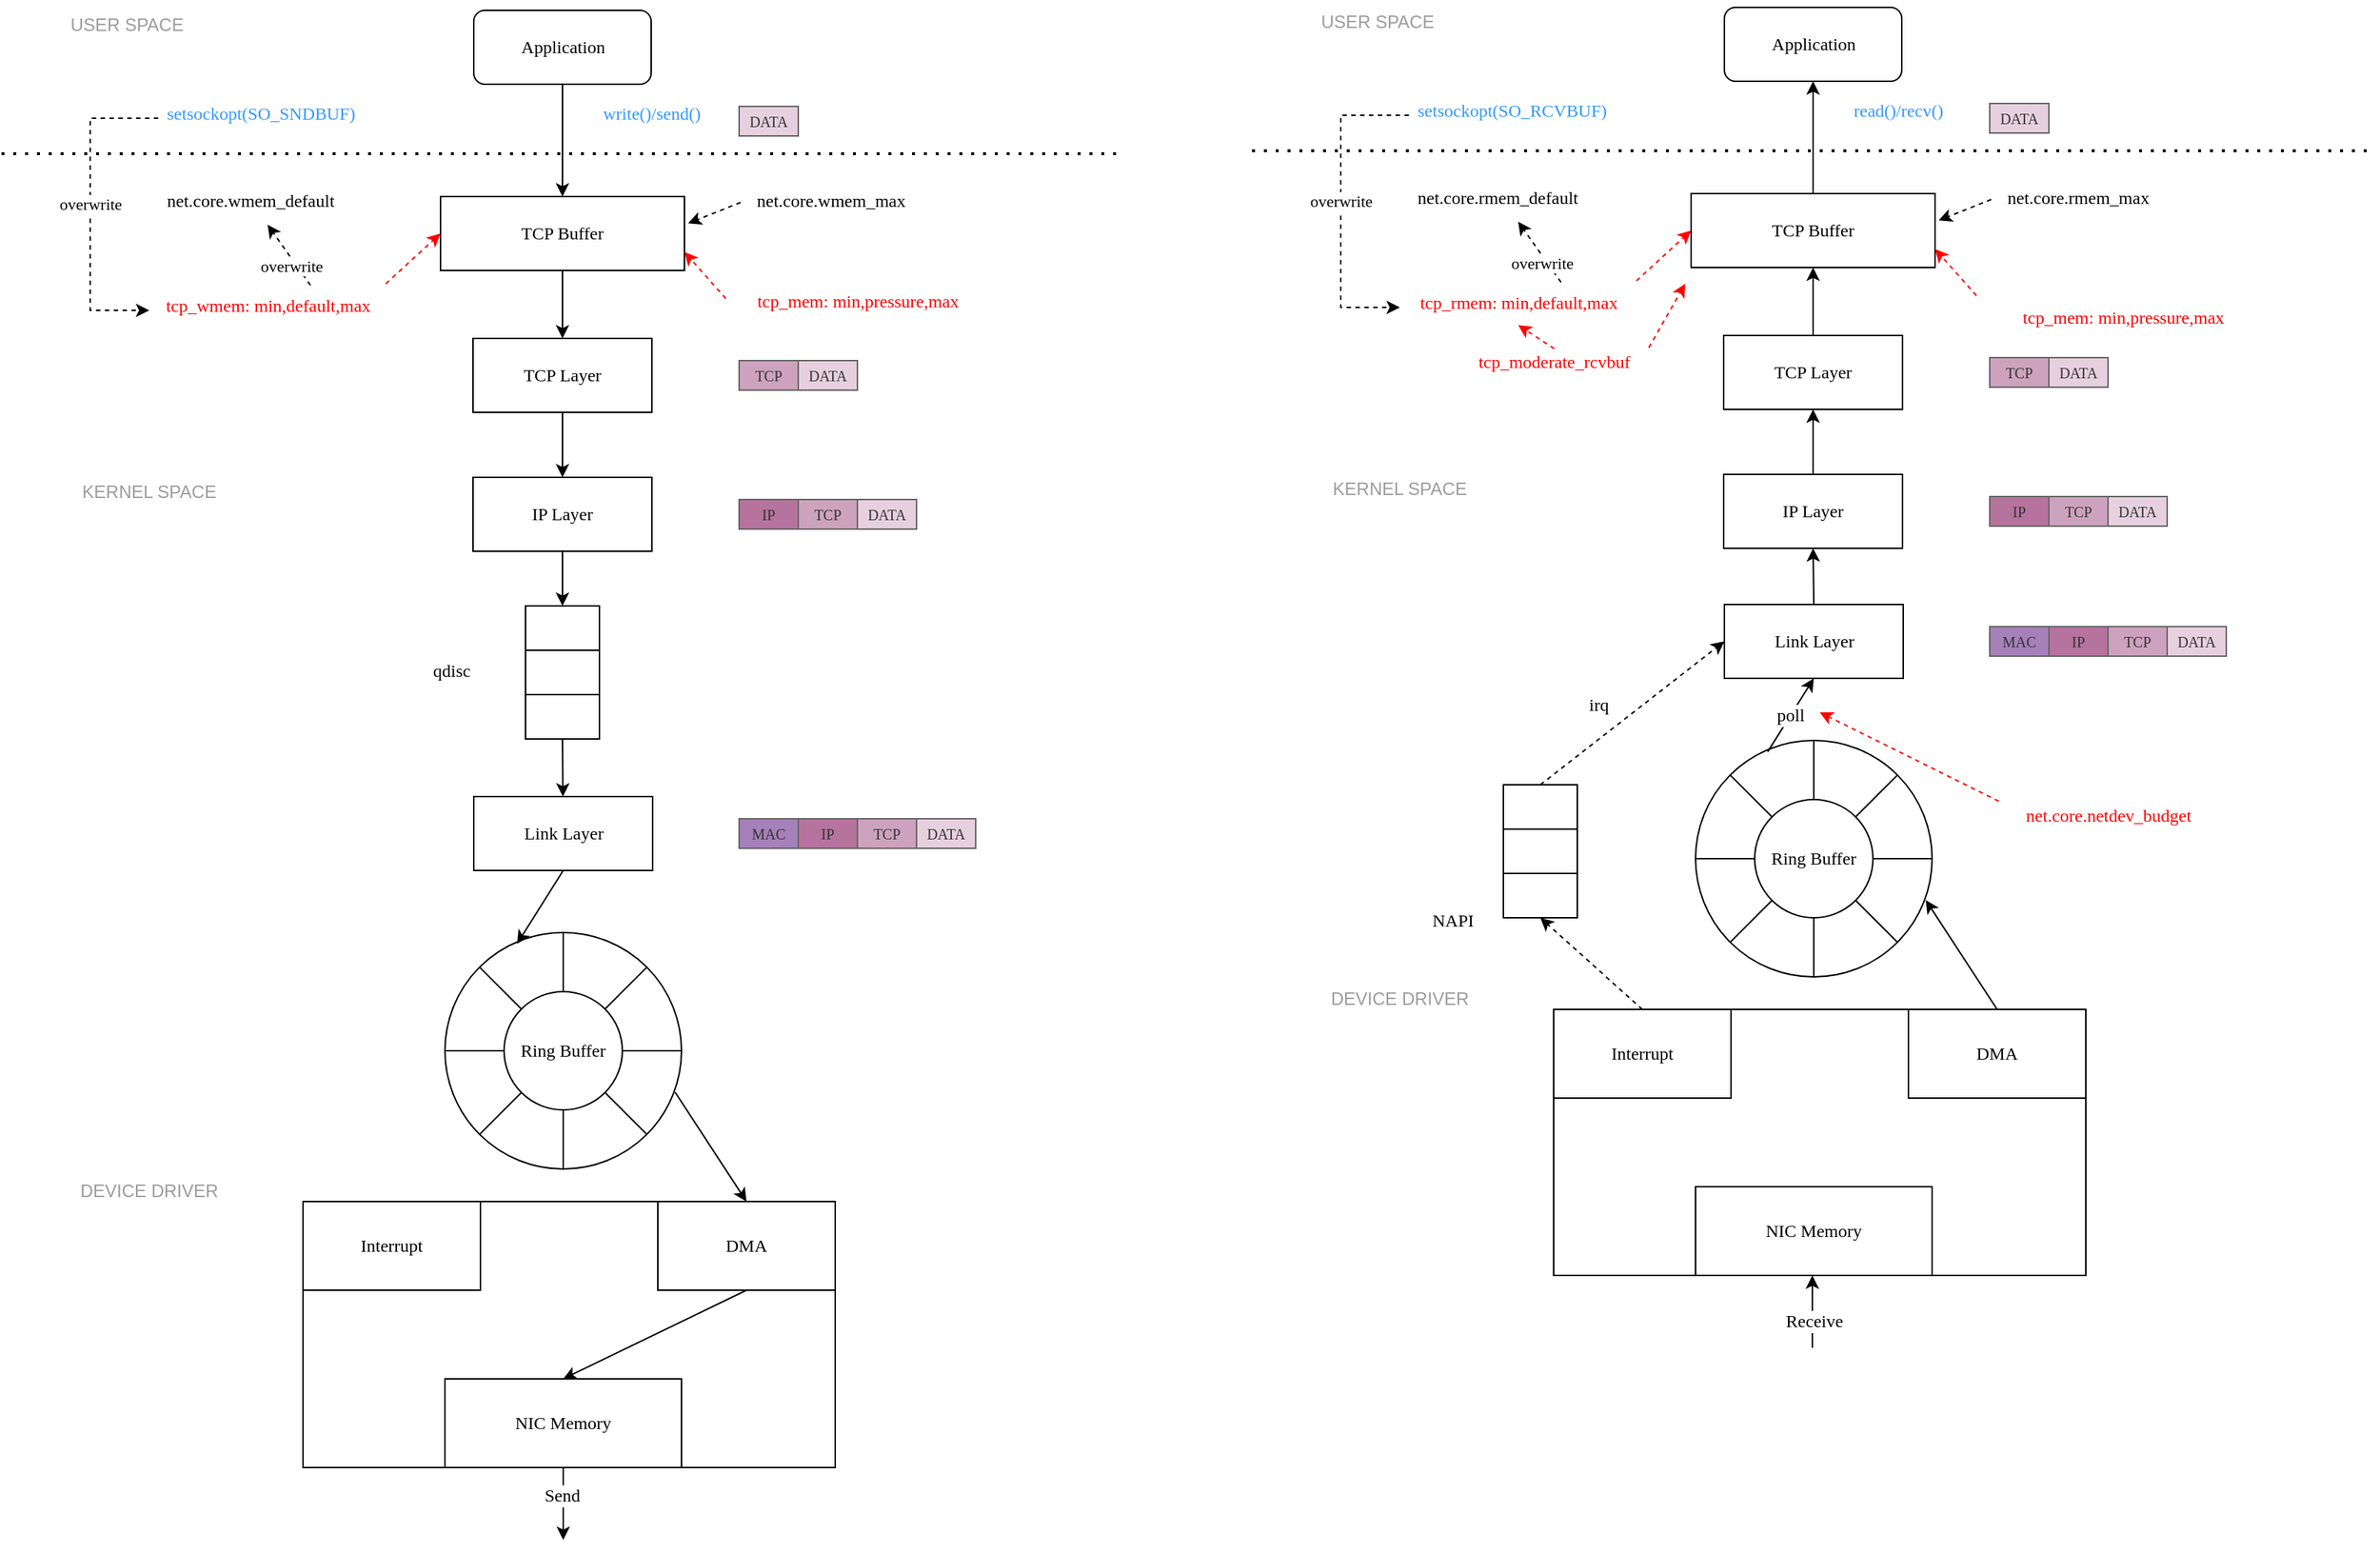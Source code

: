 <mxfile version="21.3.8" type="github">
  <diagram name="Page-1" id="-wRmLHGXOGMfkKtV5U6C">
    <mxGraphModel dx="1430" dy="815" grid="1" gridSize="10" guides="1" tooltips="1" connect="1" arrows="1" fold="1" page="1" pageScale="1" pageWidth="850" pageHeight="1100" math="0" shadow="0">
      <root>
        <mxCell id="0" />
        <mxCell id="1" parent="0" />
        <mxCell id="j1L73zWAZGbDXblgOm8P-1" value="Application" style="rounded=1;whiteSpace=wrap;html=1;fontFamily=Comic Sans MS;" parent="1" vertex="1">
          <mxGeometry x="359.5" y="35" width="120" height="50" as="geometry" />
        </mxCell>
        <mxCell id="j1L73zWAZGbDXblgOm8P-2" value="TCP Buffer" style="rounded=0;whiteSpace=wrap;html=1;fontFamily=Comic Sans MS;" parent="1" vertex="1">
          <mxGeometry x="337" y="161" width="165" height="50" as="geometry" />
        </mxCell>
        <mxCell id="j1L73zWAZGbDXblgOm8P-3" value="TCP Layer" style="rounded=0;whiteSpace=wrap;html=1;fontFamily=Comic Sans MS;" parent="1" vertex="1">
          <mxGeometry x="359" y="257" width="121" height="50" as="geometry" />
        </mxCell>
        <mxCell id="j1L73zWAZGbDXblgOm8P-5" value="" style="ellipse;whiteSpace=wrap;html=1;aspect=fixed;fontFamily=Comic Sans MS;" parent="1" vertex="1">
          <mxGeometry x="340" y="659" width="160" height="160" as="geometry" />
        </mxCell>
        <mxCell id="j1L73zWAZGbDXblgOm8P-4" value="Ring Buffer" style="ellipse;whiteSpace=wrap;html=1;aspect=fixed;fontFamily=Comic Sans MS;" parent="1" vertex="1">
          <mxGeometry x="380" y="699" width="80" height="80" as="geometry" />
        </mxCell>
        <mxCell id="j1L73zWAZGbDXblgOm8P-6" value="IP Layer" style="rounded=0;whiteSpace=wrap;html=1;fontFamily=Comic Sans MS;" parent="1" vertex="1">
          <mxGeometry x="359" y="351" width="121" height="50" as="geometry" />
        </mxCell>
        <mxCell id="j1L73zWAZGbDXblgOm8P-7" value="Link Layer" style="rounded=0;whiteSpace=wrap;html=1;fontFamily=Comic Sans MS;" parent="1" vertex="1">
          <mxGeometry x="359.5" y="567" width="121" height="50" as="geometry" />
        </mxCell>
        <mxCell id="j1L73zWAZGbDXblgOm8P-8" value="" style="rounded=0;whiteSpace=wrap;html=1;fontFamily=Comic Sans MS;" parent="1" vertex="1">
          <mxGeometry x="394.5" y="438" width="50" height="30" as="geometry" />
        </mxCell>
        <mxCell id="j1L73zWAZGbDXblgOm8P-9" value="" style="rounded=0;whiteSpace=wrap;html=1;fontFamily=Comic Sans MS;" parent="1" vertex="1">
          <mxGeometry x="394.5" y="468" width="50" height="30" as="geometry" />
        </mxCell>
        <mxCell id="j1L73zWAZGbDXblgOm8P-10" value="" style="rounded=0;whiteSpace=wrap;html=1;fontFamily=Comic Sans MS;" parent="1" vertex="1">
          <mxGeometry x="394.5" y="498" width="50" height="30" as="geometry" />
        </mxCell>
        <mxCell id="j1L73zWAZGbDXblgOm8P-12" value="" style="rounded=0;whiteSpace=wrap;html=1;fontFamily=Comic Sans MS;" parent="1" vertex="1">
          <mxGeometry x="244" y="841" width="360" height="180" as="geometry" />
        </mxCell>
        <mxCell id="j1L73zWAZGbDXblgOm8P-13" value="Interrupt" style="rounded=0;whiteSpace=wrap;html=1;fontFamily=Comic Sans MS;" parent="1" vertex="1">
          <mxGeometry x="244" y="841" width="120" height="60" as="geometry" />
        </mxCell>
        <mxCell id="j1L73zWAZGbDXblgOm8P-16" value="DMA" style="rounded=0;whiteSpace=wrap;html=1;fontFamily=Comic Sans MS;" parent="1" vertex="1">
          <mxGeometry x="484" y="841" width="120" height="60" as="geometry" />
        </mxCell>
        <mxCell id="j1L73zWAZGbDXblgOm8P-17" value="NIC Memory" style="rounded=0;whiteSpace=wrap;html=1;fontFamily=Comic Sans MS;" parent="1" vertex="1">
          <mxGeometry x="340" y="961" width="160" height="60" as="geometry" />
        </mxCell>
        <mxCell id="j1L73zWAZGbDXblgOm8P-18" value="" style="endArrow=none;html=1;rounded=0;exitX=1;exitY=0.5;exitDx=0;exitDy=0;entryX=1;entryY=0.5;entryDx=0;entryDy=0;fontFamily=Comic Sans MS;" parent="1" source="j1L73zWAZGbDXblgOm8P-4" target="j1L73zWAZGbDXblgOm8P-5" edge="1">
          <mxGeometry width="50" height="50" relative="1" as="geometry">
            <mxPoint x="570" y="743" as="sourcePoint" />
            <mxPoint x="620" y="693" as="targetPoint" />
          </mxGeometry>
        </mxCell>
        <mxCell id="j1L73zWAZGbDXblgOm8P-19" value="" style="endArrow=none;html=1;rounded=0;entryX=0.5;entryY=1;entryDx=0;entryDy=0;exitX=0.5;exitY=1;exitDx=0;exitDy=0;fontFamily=Comic Sans MS;" parent="1" source="j1L73zWAZGbDXblgOm8P-5" target="j1L73zWAZGbDXblgOm8P-4" edge="1">
          <mxGeometry width="50" height="50" relative="1" as="geometry">
            <mxPoint x="470" y="749" as="sourcePoint" />
            <mxPoint x="510" y="749" as="targetPoint" />
            <Array as="points" />
          </mxGeometry>
        </mxCell>
        <mxCell id="j1L73zWAZGbDXblgOm8P-20" value="" style="endArrow=none;html=1;rounded=0;exitX=0.5;exitY=0;exitDx=0;exitDy=0;fontFamily=Comic Sans MS;" parent="1" source="j1L73zWAZGbDXblgOm8P-4" target="j1L73zWAZGbDXblgOm8P-5" edge="1">
          <mxGeometry width="50" height="50" relative="1" as="geometry">
            <mxPoint x="510" y="723" as="sourcePoint" />
            <mxPoint x="560" y="673" as="targetPoint" />
          </mxGeometry>
        </mxCell>
        <mxCell id="j1L73zWAZGbDXblgOm8P-21" value="" style="endArrow=none;html=1;rounded=0;exitX=1;exitY=0;exitDx=0;exitDy=0;entryX=1;entryY=0;entryDx=0;entryDy=0;fontFamily=Comic Sans MS;" parent="1" source="j1L73zWAZGbDXblgOm8P-4" target="j1L73zWAZGbDXblgOm8P-5" edge="1">
          <mxGeometry width="50" height="50" relative="1" as="geometry">
            <mxPoint x="430" y="709" as="sourcePoint" />
            <mxPoint x="430" y="669" as="targetPoint" />
          </mxGeometry>
        </mxCell>
        <mxCell id="j1L73zWAZGbDXblgOm8P-22" value="" style="endArrow=none;html=1;rounded=0;exitX=1;exitY=1;exitDx=0;exitDy=0;entryX=1;entryY=1;entryDx=0;entryDy=0;fontFamily=Comic Sans MS;" parent="1" source="j1L73zWAZGbDXblgOm8P-5" target="j1L73zWAZGbDXblgOm8P-4" edge="1">
          <mxGeometry width="50" height="50" relative="1" as="geometry">
            <mxPoint x="440" y="719" as="sourcePoint" />
            <mxPoint x="440" y="679" as="targetPoint" />
          </mxGeometry>
        </mxCell>
        <mxCell id="j1L73zWAZGbDXblgOm8P-23" value="" style="endArrow=none;html=1;rounded=0;exitX=0;exitY=0;exitDx=0;exitDy=0;entryX=0;entryY=0;entryDx=0;entryDy=0;fontFamily=Comic Sans MS;" parent="1" source="j1L73zWAZGbDXblgOm8P-5" target="j1L73zWAZGbDXblgOm8P-4" edge="1">
          <mxGeometry width="50" height="50" relative="1" as="geometry">
            <mxPoint x="450" y="729" as="sourcePoint" />
            <mxPoint x="450" y="689" as="targetPoint" />
          </mxGeometry>
        </mxCell>
        <mxCell id="j1L73zWAZGbDXblgOm8P-24" value="" style="endArrow=none;html=1;rounded=0;exitX=0;exitY=0.5;exitDx=0;exitDy=0;entryX=0;entryY=0.5;entryDx=0;entryDy=0;fontFamily=Comic Sans MS;" parent="1" source="j1L73zWAZGbDXblgOm8P-5" target="j1L73zWAZGbDXblgOm8P-4" edge="1">
          <mxGeometry width="50" height="50" relative="1" as="geometry">
            <mxPoint x="373" y="692" as="sourcePoint" />
            <mxPoint x="402" y="721" as="targetPoint" />
          </mxGeometry>
        </mxCell>
        <mxCell id="j1L73zWAZGbDXblgOm8P-25" value="" style="endArrow=none;html=1;rounded=0;entryX=0;entryY=1;entryDx=0;entryDy=0;exitX=0;exitY=1;exitDx=0;exitDy=0;fontFamily=Comic Sans MS;" parent="1" source="j1L73zWAZGbDXblgOm8P-5" target="j1L73zWAZGbDXblgOm8P-4" edge="1">
          <mxGeometry width="50" height="50" relative="1" as="geometry">
            <mxPoint x="330" y="783" as="sourcePoint" />
            <mxPoint x="390" y="749" as="targetPoint" />
          </mxGeometry>
        </mxCell>
        <mxCell id="j1L73zWAZGbDXblgOm8P-26" value="" style="endArrow=classic;html=1;rounded=0;exitX=0.973;exitY=0.675;exitDx=0;exitDy=0;exitPerimeter=0;entryX=0.5;entryY=0;entryDx=0;entryDy=0;fontFamily=Comic Sans MS;" parent="1" source="j1L73zWAZGbDXblgOm8P-5" target="j1L73zWAZGbDXblgOm8P-16" edge="1">
          <mxGeometry width="50" height="50" relative="1" as="geometry">
            <mxPoint x="330" y="841" as="sourcePoint" />
            <mxPoint x="380" y="791" as="targetPoint" />
          </mxGeometry>
        </mxCell>
        <mxCell id="j1L73zWAZGbDXblgOm8P-27" value="" style="endArrow=classic;html=1;rounded=0;exitX=0.5;exitY=1;exitDx=0;exitDy=0;fontFamily=Comic Sans MS;" parent="1" source="j1L73zWAZGbDXblgOm8P-1" target="j1L73zWAZGbDXblgOm8P-2" edge="1">
          <mxGeometry width="50" height="50" relative="1" as="geometry">
            <mxPoint x="200" y="330" as="sourcePoint" />
            <mxPoint x="250" y="280" as="targetPoint" />
          </mxGeometry>
        </mxCell>
        <mxCell id="j1L73zWAZGbDXblgOm8P-28" value="" style="endArrow=classic;html=1;rounded=0;exitX=0.5;exitY=1;exitDx=0;exitDy=0;entryX=0.5;entryY=0;entryDx=0;entryDy=0;fontFamily=Comic Sans MS;" parent="1" source="j1L73zWAZGbDXblgOm8P-2" target="j1L73zWAZGbDXblgOm8P-3" edge="1">
          <mxGeometry width="50" height="50" relative="1" as="geometry">
            <mxPoint x="430" y="100" as="sourcePoint" />
            <mxPoint x="430" y="171" as="targetPoint" />
          </mxGeometry>
        </mxCell>
        <mxCell id="j1L73zWAZGbDXblgOm8P-29" value="" style="endArrow=classic;html=1;rounded=0;exitX=0.5;exitY=1;exitDx=0;exitDy=0;fontFamily=Comic Sans MS;" parent="1" source="j1L73zWAZGbDXblgOm8P-3" target="j1L73zWAZGbDXblgOm8P-6" edge="1">
          <mxGeometry width="50" height="50" relative="1" as="geometry">
            <mxPoint x="440" y="110" as="sourcePoint" />
            <mxPoint x="440" y="181" as="targetPoint" />
          </mxGeometry>
        </mxCell>
        <mxCell id="j1L73zWAZGbDXblgOm8P-30" value="" style="endArrow=classic;html=1;rounded=0;exitX=0.5;exitY=1;exitDx=0;exitDy=0;entryX=0.5;entryY=0;entryDx=0;entryDy=0;fontFamily=Comic Sans MS;" parent="1" source="j1L73zWAZGbDXblgOm8P-6" target="j1L73zWAZGbDXblgOm8P-8" edge="1">
          <mxGeometry width="50" height="50" relative="1" as="geometry">
            <mxPoint x="450" y="120" as="sourcePoint" />
            <mxPoint x="450" y="191" as="targetPoint" />
          </mxGeometry>
        </mxCell>
        <mxCell id="j1L73zWAZGbDXblgOm8P-31" value="" style="endArrow=classic;html=1;rounded=0;exitX=0.5;exitY=1;exitDx=0;exitDy=0;fontFamily=Comic Sans MS;" parent="1" source="j1L73zWAZGbDXblgOm8P-10" target="j1L73zWAZGbDXblgOm8P-7" edge="1">
          <mxGeometry width="50" height="50" relative="1" as="geometry">
            <mxPoint x="430" y="411" as="sourcePoint" />
            <mxPoint x="430" y="448" as="targetPoint" />
          </mxGeometry>
        </mxCell>
        <mxCell id="j1L73zWAZGbDXblgOm8P-32" value="" style="endArrow=classic;html=1;rounded=0;exitX=0.5;exitY=1;exitDx=0;exitDy=0;entryX=0.305;entryY=0.048;entryDx=0;entryDy=0;entryPerimeter=0;fontFamily=Comic Sans MS;" parent="1" source="j1L73zWAZGbDXblgOm8P-7" target="j1L73zWAZGbDXblgOm8P-5" edge="1">
          <mxGeometry width="50" height="50" relative="1" as="geometry">
            <mxPoint x="430" y="538" as="sourcePoint" />
            <mxPoint x="430" y="577" as="targetPoint" />
          </mxGeometry>
        </mxCell>
        <mxCell id="j1L73zWAZGbDXblgOm8P-33" value="" style="endArrow=none;dashed=1;html=1;dashPattern=1 3;strokeWidth=2;rounded=0;" parent="1" edge="1">
          <mxGeometry width="50" height="50" relative="1" as="geometry">
            <mxPoint x="40" y="132" as="sourcePoint" />
            <mxPoint x="800" y="132" as="targetPoint" />
          </mxGeometry>
        </mxCell>
        <mxCell id="j1L73zWAZGbDXblgOm8P-35" value="" style="endArrow=classic;html=1;rounded=0;dashed=1;strokeColor=#FF0000;fontFamily=Comic Sans MS;entryX=0;entryY=0.5;entryDx=0;entryDy=0;exitX=0.9;exitY=0.26;exitDx=0;exitDy=0;exitPerimeter=0;" parent="1" target="j1L73zWAZGbDXblgOm8P-2" edge="1">
          <mxGeometry width="50" height="50" relative="1" as="geometry">
            <mxPoint x="300" y="220.0" as="sourcePoint" />
            <mxPoint x="292" y="190" as="targetPoint" />
          </mxGeometry>
        </mxCell>
        <mxCell id="j1L73zWAZGbDXblgOm8P-36" value="write()/send()" style="text;html=1;align=left;verticalAlign=middle;resizable=0;points=[];autosize=1;strokeColor=none;fillColor=none;fontColor=#3399FF;fontFamily=Comic Sans MS;" parent="1" vertex="1">
          <mxGeometry x="444.5" y="90" width="100" height="30" as="geometry" />
        </mxCell>
        <mxCell id="j1L73zWAZGbDXblgOm8P-37" value="&lt;font face=&quot;Comic Sans MS&quot;&gt;net.core.wmem_default&lt;/font&gt;" style="text;whiteSpace=wrap;html=1;" parent="1" vertex="1">
          <mxGeometry x="150" y="150" width="140" height="30" as="geometry" />
        </mxCell>
        <mxCell id="j1L73zWAZGbDXblgOm8P-38" value="" style="endArrow=classic;html=1;rounded=0;dashed=1;strokeColor=#000000;fontFamily=Comic Sans MS;entryX=0.5;entryY=1;entryDx=0;entryDy=0;" parent="1" target="j1L73zWAZGbDXblgOm8P-37" edge="1">
          <mxGeometry width="50" height="50" relative="1" as="geometry">
            <mxPoint x="249" y="221" as="sourcePoint" />
            <mxPoint x="249" y="194.0" as="targetPoint" />
          </mxGeometry>
        </mxCell>
        <mxCell id="j1L73zWAZGbDXblgOm8P-39" value="overwrite" style="edgeLabel;html=1;align=center;verticalAlign=middle;resizable=0;points=[];fontFamily=Comic Sans MS;" parent="j1L73zWAZGbDXblgOm8P-38" vertex="1" connectable="0">
          <mxGeometry x="-0.257" y="3" relative="1" as="geometry">
            <mxPoint as="offset" />
          </mxGeometry>
        </mxCell>
        <mxCell id="j1L73zWAZGbDXblgOm8P-40" value="setsockopt(SO_SNDBUF)" style="text;html=1;align=left;verticalAlign=middle;resizable=0;points=[];autosize=1;strokeColor=none;fillColor=none;fontColor=#3399FF;fontFamily=Comic Sans MS;" parent="1" vertex="1">
          <mxGeometry x="150" y="90" width="170" height="30" as="geometry" />
        </mxCell>
        <mxCell id="j1L73zWAZGbDXblgOm8P-46" value="" style="endArrow=classic;html=1;rounded=0;dashed=1;strokeColor=#000000;fontFamily=Comic Sans MS;entryX=0;entryY=0.5;entryDx=0;entryDy=0;exitX=-0.023;exitY=0.501;exitDx=0;exitDy=0;exitPerimeter=0;" parent="1" edge="1">
          <mxGeometry width="50" height="50" relative="1" as="geometry">
            <mxPoint x="146.09" y="108.03" as="sourcePoint" />
            <mxPoint x="140" y="238.0" as="targetPoint" />
            <Array as="points">
              <mxPoint x="100" y="108" />
              <mxPoint x="100" y="238" />
            </Array>
          </mxGeometry>
        </mxCell>
        <mxCell id="j1L73zWAZGbDXblgOm8P-47" value="overwrite" style="edgeLabel;html=1;align=center;verticalAlign=middle;resizable=0;points=[];fontFamily=Comic Sans MS;" parent="j1L73zWAZGbDXblgOm8P-46" vertex="1" connectable="0">
          <mxGeometry x="-0.257" y="3" relative="1" as="geometry">
            <mxPoint x="-3" y="23" as="offset" />
          </mxGeometry>
        </mxCell>
        <mxCell id="j1L73zWAZGbDXblgOm8P-48" value="&lt;div&gt;tcp_wmem: min,default,max&lt;/div&gt;" style="text;html=1;strokeColor=none;fillColor=none;align=center;verticalAlign=middle;rounded=0;fontFamily=Comic Sans MS;fontColor=#FF0000;" parent="1" vertex="1">
          <mxGeometry x="140" y="220" width="160" height="30" as="geometry" />
        </mxCell>
        <mxCell id="j1L73zWAZGbDXblgOm8P-49" value="&lt;font style=&quot;font-size: 10px;&quot; face=&quot;Comic Sans MS&quot;&gt;DATA&lt;/font&gt;" style="rounded=0;whiteSpace=wrap;html=1;fontSize=10;fillColor=#E6D0DE;fontColor=#333333;strokeColor=#666666;" parent="1" vertex="1">
          <mxGeometry x="539" y="100" width="40" height="20" as="geometry" />
        </mxCell>
        <mxCell id="j1L73zWAZGbDXblgOm8P-50" value="&lt;font face=&quot;Comic Sans MS&quot;&gt;net.core.wmem_max&lt;/font&gt;" style="text;whiteSpace=wrap;html=1;" parent="1" vertex="1">
          <mxGeometry x="549" y="150" width="140" height="30" as="geometry" />
        </mxCell>
        <mxCell id="j1L73zWAZGbDXblgOm8P-51" value="&lt;font style=&quot;font-size: 10px;&quot; face=&quot;Comic Sans MS&quot;&gt;DATA&lt;/font&gt;" style="rounded=0;whiteSpace=wrap;html=1;fontSize=10;fillColor=#E6D0DE;fontColor=#333333;strokeColor=#666666;" parent="1" vertex="1">
          <mxGeometry x="579" y="272" width="40" height="20" as="geometry" />
        </mxCell>
        <mxCell id="j1L73zWAZGbDXblgOm8P-52" value="&lt;font style=&quot;font-size: 10px;&quot; face=&quot;Comic Sans MS&quot;&gt;TCP&lt;/font&gt;" style="rounded=0;whiteSpace=wrap;html=1;fontSize=10;fillColor=#CDA2BE;fontColor=#333333;strokeColor=#666666;" parent="1" vertex="1">
          <mxGeometry x="539" y="272" width="40" height="20" as="geometry" />
        </mxCell>
        <mxCell id="j1L73zWAZGbDXblgOm8P-53" value="&lt;font style=&quot;font-size: 10px;&quot; face=&quot;Comic Sans MS&quot;&gt;DATA&lt;/font&gt;" style="rounded=0;whiteSpace=wrap;html=1;fontSize=10;fillColor=#E6D0DE;fontColor=#333333;strokeColor=#666666;" parent="1" vertex="1">
          <mxGeometry x="619" y="366" width="40" height="20" as="geometry" />
        </mxCell>
        <mxCell id="j1L73zWAZGbDXblgOm8P-54" value="&lt;font style=&quot;font-size: 10px;&quot; face=&quot;Comic Sans MS&quot;&gt;TCP&lt;/font&gt;" style="rounded=0;whiteSpace=wrap;html=1;fontSize=10;fillColor=#CDA2BE;fontColor=#333333;strokeColor=#666666;" parent="1" vertex="1">
          <mxGeometry x="579" y="366" width="40" height="20" as="geometry" />
        </mxCell>
        <mxCell id="j1L73zWAZGbDXblgOm8P-55" value="&lt;font style=&quot;font-size: 10px;&quot; face=&quot;Comic Sans MS&quot;&gt;IP&lt;/font&gt;" style="rounded=0;whiteSpace=wrap;html=1;fontSize=10;fillColor=#B5739D;fontColor=#333333;strokeColor=#666666;" parent="1" vertex="1">
          <mxGeometry x="539" y="366" width="40" height="20" as="geometry" />
        </mxCell>
        <mxCell id="j1L73zWAZGbDXblgOm8P-57" value="&lt;div&gt;qdisc&lt;br&gt;&lt;/div&gt;" style="text;whiteSpace=wrap;html=1;fontFamily=Comic Sans MS;" parent="1" vertex="1">
          <mxGeometry x="330" y="468" width="40" height="22" as="geometry" />
        </mxCell>
        <mxCell id="j1L73zWAZGbDXblgOm8P-64" value="&lt;font style=&quot;font-size: 10px;&quot; face=&quot;Comic Sans MS&quot;&gt;DATA&lt;/font&gt;" style="rounded=0;whiteSpace=wrap;html=1;fontSize=10;fillColor=#E6D0DE;fontColor=#333333;strokeColor=#666666;" parent="1" vertex="1">
          <mxGeometry x="659" y="582" width="40" height="20" as="geometry" />
        </mxCell>
        <mxCell id="j1L73zWAZGbDXblgOm8P-65" value="&lt;font style=&quot;font-size: 10px;&quot; face=&quot;Comic Sans MS&quot;&gt;TCP&lt;/font&gt;" style="rounded=0;whiteSpace=wrap;html=1;fontSize=10;fillColor=#CDA2BE;fontColor=#333333;strokeColor=#666666;" parent="1" vertex="1">
          <mxGeometry x="619" y="582" width="40" height="20" as="geometry" />
        </mxCell>
        <mxCell id="j1L73zWAZGbDXblgOm8P-66" value="&lt;font style=&quot;font-size: 10px;&quot; face=&quot;Comic Sans MS&quot;&gt;IP&lt;/font&gt;" style="rounded=0;whiteSpace=wrap;html=1;fontSize=10;fillColor=#B5739D;fontColor=#333333;strokeColor=#666666;" parent="1" vertex="1">
          <mxGeometry x="579" y="582" width="40" height="20" as="geometry" />
        </mxCell>
        <mxCell id="j1L73zWAZGbDXblgOm8P-67" value="&lt;font style=&quot;font-size: 10px;&quot; face=&quot;Comic Sans MS&quot;&gt;MAC&lt;/font&gt;" style="rounded=0;whiteSpace=wrap;html=1;fontSize=10;fillColor=#A680B8;fontColor=#333333;strokeColor=#666666;" parent="1" vertex="1">
          <mxGeometry x="539" y="582" width="40" height="20" as="geometry" />
        </mxCell>
        <mxCell id="j1L73zWAZGbDXblgOm8P-71" value="&lt;div&gt;tcp_mem: min,pressure,max&lt;/div&gt;" style="text;html=1;strokeColor=none;fillColor=none;align=center;verticalAlign=middle;rounded=0;fontFamily=Comic Sans MS;fontColor=#FF0000;" parent="1" vertex="1">
          <mxGeometry x="539" y="221.5" width="160" height="21" as="geometry" />
        </mxCell>
        <mxCell id="wT0wqpIO2CKP_pjKC6mL-1" value="" style="endArrow=classic;html=1;rounded=0;dashed=1;strokeColor=#FF0000;fontFamily=Comic Sans MS;entryX=1;entryY=0.75;entryDx=0;entryDy=0;" edge="1" parent="1" target="j1L73zWAZGbDXblgOm8P-2">
          <mxGeometry width="50" height="50" relative="1" as="geometry">
            <mxPoint x="530" y="230" as="sourcePoint" />
            <mxPoint x="347" y="196" as="targetPoint" />
          </mxGeometry>
        </mxCell>
        <mxCell id="wT0wqpIO2CKP_pjKC6mL-2" value="" style="endArrow=classic;html=1;rounded=0;dashed=1;strokeColor=#000000;fontFamily=Comic Sans MS;entryX=1.015;entryY=0.363;entryDx=0;entryDy=0;entryPerimeter=0;" edge="1" parent="1" target="j1L73zWAZGbDXblgOm8P-2">
          <mxGeometry width="50" height="50" relative="1" as="geometry">
            <mxPoint x="540" y="165" as="sourcePoint" />
            <mxPoint x="230" y="190" as="targetPoint" />
          </mxGeometry>
        </mxCell>
        <mxCell id="wT0wqpIO2CKP_pjKC6mL-4" value="USER SPACE" style="text;html=1;strokeColor=none;fillColor=none;align=center;verticalAlign=middle;whiteSpace=wrap;rounded=0;fontColor=#9C9C9C;" vertex="1" parent="1">
          <mxGeometry x="80" y="30" width="90" height="30" as="geometry" />
        </mxCell>
        <mxCell id="wT0wqpIO2CKP_pjKC6mL-5" value="DEVICE DRIVER" style="text;html=1;strokeColor=none;fillColor=none;align=center;verticalAlign=middle;whiteSpace=wrap;rounded=0;fontColor=#9C9C9C;" vertex="1" parent="1">
          <mxGeometry x="80" y="819" width="120" height="30" as="geometry" />
        </mxCell>
        <mxCell id="wT0wqpIO2CKP_pjKC6mL-6" value="KERNEL SPACE" style="text;html=1;strokeColor=none;fillColor=none;align=center;verticalAlign=middle;whiteSpace=wrap;rounded=0;fontColor=#9C9C9C;" vertex="1" parent="1">
          <mxGeometry x="80" y="346" width="120" height="30" as="geometry" />
        </mxCell>
        <mxCell id="wT0wqpIO2CKP_pjKC6mL-7" value="Application" style="rounded=1;whiteSpace=wrap;html=1;fontFamily=Comic Sans MS;" vertex="1" parent="1">
          <mxGeometry x="1205.5" y="33" width="120" height="50" as="geometry" />
        </mxCell>
        <mxCell id="wT0wqpIO2CKP_pjKC6mL-8" value="TCP Buffer" style="rounded=0;whiteSpace=wrap;html=1;fontFamily=Comic Sans MS;" vertex="1" parent="1">
          <mxGeometry x="1183" y="159" width="165" height="50" as="geometry" />
        </mxCell>
        <mxCell id="wT0wqpIO2CKP_pjKC6mL-9" value="TCP Layer" style="rounded=0;whiteSpace=wrap;html=1;fontFamily=Comic Sans MS;" vertex="1" parent="1">
          <mxGeometry x="1205" y="255" width="121" height="50" as="geometry" />
        </mxCell>
        <mxCell id="wT0wqpIO2CKP_pjKC6mL-10" value="" style="ellipse;whiteSpace=wrap;html=1;aspect=fixed;fontFamily=Comic Sans MS;" vertex="1" parent="1">
          <mxGeometry x="1186" y="529" width="160" height="160" as="geometry" />
        </mxCell>
        <mxCell id="wT0wqpIO2CKP_pjKC6mL-11" value="Ring Buffer" style="ellipse;whiteSpace=wrap;html=1;aspect=fixed;fontFamily=Comic Sans MS;" vertex="1" parent="1">
          <mxGeometry x="1226" y="569" width="80" height="80" as="geometry" />
        </mxCell>
        <mxCell id="wT0wqpIO2CKP_pjKC6mL-12" value="IP Layer" style="rounded=0;whiteSpace=wrap;html=1;fontFamily=Comic Sans MS;" vertex="1" parent="1">
          <mxGeometry x="1205" y="349" width="121" height="50" as="geometry" />
        </mxCell>
        <mxCell id="wT0wqpIO2CKP_pjKC6mL-13" value="Link Layer" style="rounded=0;whiteSpace=wrap;html=1;fontFamily=Comic Sans MS;" vertex="1" parent="1">
          <mxGeometry x="1205.5" y="437" width="121" height="50" as="geometry" />
        </mxCell>
        <mxCell id="wT0wqpIO2CKP_pjKC6mL-17" value="" style="rounded=0;whiteSpace=wrap;html=1;fontFamily=Comic Sans MS;" vertex="1" parent="1">
          <mxGeometry x="1090" y="711" width="360" height="180" as="geometry" />
        </mxCell>
        <mxCell id="wT0wqpIO2CKP_pjKC6mL-18" value="Interrupt" style="rounded=0;whiteSpace=wrap;html=1;fontFamily=Comic Sans MS;" vertex="1" parent="1">
          <mxGeometry x="1090" y="711" width="120" height="60" as="geometry" />
        </mxCell>
        <mxCell id="wT0wqpIO2CKP_pjKC6mL-19" value="DMA" style="rounded=0;whiteSpace=wrap;html=1;fontFamily=Comic Sans MS;" vertex="1" parent="1">
          <mxGeometry x="1330" y="711" width="120" height="60" as="geometry" />
        </mxCell>
        <mxCell id="wT0wqpIO2CKP_pjKC6mL-20" value="NIC Memory" style="rounded=0;whiteSpace=wrap;html=1;fontFamily=Comic Sans MS;" vertex="1" parent="1">
          <mxGeometry x="1186" y="831" width="160" height="60" as="geometry" />
        </mxCell>
        <mxCell id="wT0wqpIO2CKP_pjKC6mL-21" value="" style="endArrow=none;html=1;rounded=0;exitX=1;exitY=0.5;exitDx=0;exitDy=0;entryX=1;entryY=0.5;entryDx=0;entryDy=0;fontFamily=Comic Sans MS;" edge="1" source="wT0wqpIO2CKP_pjKC6mL-11" target="wT0wqpIO2CKP_pjKC6mL-10" parent="1">
          <mxGeometry width="50" height="50" relative="1" as="geometry">
            <mxPoint x="1416" y="613" as="sourcePoint" />
            <mxPoint x="1466" y="563" as="targetPoint" />
          </mxGeometry>
        </mxCell>
        <mxCell id="wT0wqpIO2CKP_pjKC6mL-22" value="" style="endArrow=none;html=1;rounded=0;entryX=0.5;entryY=1;entryDx=0;entryDy=0;exitX=0.5;exitY=1;exitDx=0;exitDy=0;fontFamily=Comic Sans MS;" edge="1" source="wT0wqpIO2CKP_pjKC6mL-10" target="wT0wqpIO2CKP_pjKC6mL-11" parent="1">
          <mxGeometry width="50" height="50" relative="1" as="geometry">
            <mxPoint x="1316" y="619" as="sourcePoint" />
            <mxPoint x="1356" y="619" as="targetPoint" />
            <Array as="points" />
          </mxGeometry>
        </mxCell>
        <mxCell id="wT0wqpIO2CKP_pjKC6mL-23" value="" style="endArrow=none;html=1;rounded=0;exitX=0.5;exitY=0;exitDx=0;exitDy=0;fontFamily=Comic Sans MS;" edge="1" source="wT0wqpIO2CKP_pjKC6mL-11" target="wT0wqpIO2CKP_pjKC6mL-10" parent="1">
          <mxGeometry width="50" height="50" relative="1" as="geometry">
            <mxPoint x="1356" y="593" as="sourcePoint" />
            <mxPoint x="1406" y="543" as="targetPoint" />
          </mxGeometry>
        </mxCell>
        <mxCell id="wT0wqpIO2CKP_pjKC6mL-24" value="" style="endArrow=none;html=1;rounded=0;exitX=1;exitY=0;exitDx=0;exitDy=0;entryX=1;entryY=0;entryDx=0;entryDy=0;fontFamily=Comic Sans MS;" edge="1" source="wT0wqpIO2CKP_pjKC6mL-11" target="wT0wqpIO2CKP_pjKC6mL-10" parent="1">
          <mxGeometry width="50" height="50" relative="1" as="geometry">
            <mxPoint x="1276" y="579" as="sourcePoint" />
            <mxPoint x="1276" y="539" as="targetPoint" />
          </mxGeometry>
        </mxCell>
        <mxCell id="wT0wqpIO2CKP_pjKC6mL-25" value="" style="endArrow=none;html=1;rounded=0;exitX=1;exitY=1;exitDx=0;exitDy=0;entryX=1;entryY=1;entryDx=0;entryDy=0;fontFamily=Comic Sans MS;" edge="1" source="wT0wqpIO2CKP_pjKC6mL-10" target="wT0wqpIO2CKP_pjKC6mL-11" parent="1">
          <mxGeometry width="50" height="50" relative="1" as="geometry">
            <mxPoint x="1286" y="589" as="sourcePoint" />
            <mxPoint x="1286" y="549" as="targetPoint" />
          </mxGeometry>
        </mxCell>
        <mxCell id="wT0wqpIO2CKP_pjKC6mL-26" value="" style="endArrow=none;html=1;rounded=0;exitX=0;exitY=0;exitDx=0;exitDy=0;entryX=0;entryY=0;entryDx=0;entryDy=0;fontFamily=Comic Sans MS;" edge="1" source="wT0wqpIO2CKP_pjKC6mL-10" target="wT0wqpIO2CKP_pjKC6mL-11" parent="1">
          <mxGeometry width="50" height="50" relative="1" as="geometry">
            <mxPoint x="1296" y="599" as="sourcePoint" />
            <mxPoint x="1296" y="559" as="targetPoint" />
          </mxGeometry>
        </mxCell>
        <mxCell id="wT0wqpIO2CKP_pjKC6mL-27" value="" style="endArrow=none;html=1;rounded=0;exitX=0;exitY=0.5;exitDx=0;exitDy=0;entryX=0;entryY=0.5;entryDx=0;entryDy=0;fontFamily=Comic Sans MS;" edge="1" source="wT0wqpIO2CKP_pjKC6mL-10" target="wT0wqpIO2CKP_pjKC6mL-11" parent="1">
          <mxGeometry width="50" height="50" relative="1" as="geometry">
            <mxPoint x="1219" y="562" as="sourcePoint" />
            <mxPoint x="1248" y="591" as="targetPoint" />
          </mxGeometry>
        </mxCell>
        <mxCell id="wT0wqpIO2CKP_pjKC6mL-28" value="" style="endArrow=none;html=1;rounded=0;entryX=0;entryY=1;entryDx=0;entryDy=0;exitX=0;exitY=1;exitDx=0;exitDy=0;fontFamily=Comic Sans MS;" edge="1" source="wT0wqpIO2CKP_pjKC6mL-10" target="wT0wqpIO2CKP_pjKC6mL-11" parent="1">
          <mxGeometry width="50" height="50" relative="1" as="geometry">
            <mxPoint x="1176" y="653" as="sourcePoint" />
            <mxPoint x="1236" y="619" as="targetPoint" />
          </mxGeometry>
        </mxCell>
        <mxCell id="wT0wqpIO2CKP_pjKC6mL-29" value="" style="endArrow=classic;html=1;rounded=0;exitX=0.5;exitY=0;exitDx=0;exitDy=0;entryX=0.973;entryY=0.675;entryDx=0;entryDy=0;fontFamily=Comic Sans MS;entryPerimeter=0;" edge="1" source="wT0wqpIO2CKP_pjKC6mL-19" target="wT0wqpIO2CKP_pjKC6mL-10" parent="1">
          <mxGeometry width="50" height="50" relative="1" as="geometry">
            <mxPoint x="1226" y="661" as="sourcePoint" />
            <mxPoint x="1176" y="711" as="targetPoint" />
          </mxGeometry>
        </mxCell>
        <mxCell id="wT0wqpIO2CKP_pjKC6mL-30" value="" style="endArrow=classic;html=1;rounded=0;fontFamily=Comic Sans MS;entryX=0.5;entryY=1;entryDx=0;entryDy=0;" edge="1" source="wT0wqpIO2CKP_pjKC6mL-8" target="wT0wqpIO2CKP_pjKC6mL-7" parent="1">
          <mxGeometry width="50" height="50" relative="1" as="geometry">
            <mxPoint x="1096" y="278" as="sourcePoint" />
            <mxPoint x="1046" y="328" as="targetPoint" />
          </mxGeometry>
        </mxCell>
        <mxCell id="wT0wqpIO2CKP_pjKC6mL-31" value="" style="endArrow=classic;html=1;rounded=0;exitX=0.5;exitY=0;exitDx=0;exitDy=0;entryX=0.5;entryY=1;entryDx=0;entryDy=0;fontFamily=Comic Sans MS;" edge="1" source="wT0wqpIO2CKP_pjKC6mL-9" target="wT0wqpIO2CKP_pjKC6mL-8" parent="1">
          <mxGeometry width="50" height="50" relative="1" as="geometry">
            <mxPoint x="1276" y="169" as="sourcePoint" />
            <mxPoint x="1276" y="98" as="targetPoint" />
          </mxGeometry>
        </mxCell>
        <mxCell id="wT0wqpIO2CKP_pjKC6mL-32" value="" style="endArrow=classic;html=1;rounded=0;fontFamily=Comic Sans MS;entryX=0.5;entryY=1;entryDx=0;entryDy=0;" edge="1" source="wT0wqpIO2CKP_pjKC6mL-12" target="wT0wqpIO2CKP_pjKC6mL-9" parent="1">
          <mxGeometry width="50" height="50" relative="1" as="geometry">
            <mxPoint x="1286" y="179" as="sourcePoint" />
            <mxPoint x="1286" y="108" as="targetPoint" />
          </mxGeometry>
        </mxCell>
        <mxCell id="wT0wqpIO2CKP_pjKC6mL-33" value="" style="endArrow=classic;html=1;rounded=0;exitX=0.5;exitY=0;exitDx=0;exitDy=0;entryX=0.5;entryY=1;entryDx=0;entryDy=0;fontFamily=Comic Sans MS;" edge="1" source="wT0wqpIO2CKP_pjKC6mL-13" target="wT0wqpIO2CKP_pjKC6mL-12" parent="1">
          <mxGeometry width="50" height="50" relative="1" as="geometry">
            <mxPoint x="1265.5" y="436" as="sourcePoint" />
            <mxPoint x="1296" y="118" as="targetPoint" />
          </mxGeometry>
        </mxCell>
        <mxCell id="wT0wqpIO2CKP_pjKC6mL-35" value="poll" style="endArrow=classic;html=1;rounded=0;exitX=0.305;exitY=0.048;exitDx=0;exitDy=0;entryX=0.5;entryY=1;entryDx=0;entryDy=0;fontFamily=Comic Sans MS;exitPerimeter=0;fontSize=12;" edge="1" source="wT0wqpIO2CKP_pjKC6mL-10" target="wT0wqpIO2CKP_pjKC6mL-13" parent="1">
          <mxGeometry width="50" height="50" relative="1" as="geometry">
            <mxPoint x="1276" y="447" as="sourcePoint" />
            <mxPoint x="1276" y="408" as="targetPoint" />
          </mxGeometry>
        </mxCell>
        <mxCell id="wT0wqpIO2CKP_pjKC6mL-36" value="" style="endArrow=none;dashed=1;html=1;dashPattern=1 3;strokeWidth=2;rounded=0;" edge="1" parent="1">
          <mxGeometry width="50" height="50" relative="1" as="geometry">
            <mxPoint x="886" y="130" as="sourcePoint" />
            <mxPoint x="1646" y="130" as="targetPoint" />
          </mxGeometry>
        </mxCell>
        <mxCell id="wT0wqpIO2CKP_pjKC6mL-37" value="" style="endArrow=classic;html=1;rounded=0;dashed=1;strokeColor=#FF0000;fontFamily=Comic Sans MS;entryX=0;entryY=0.5;entryDx=0;entryDy=0;exitX=0.9;exitY=0.26;exitDx=0;exitDy=0;exitPerimeter=0;" edge="1" target="wT0wqpIO2CKP_pjKC6mL-8" parent="1">
          <mxGeometry width="50" height="50" relative="1" as="geometry">
            <mxPoint x="1146" y="218.0" as="sourcePoint" />
            <mxPoint x="1138" y="188" as="targetPoint" />
          </mxGeometry>
        </mxCell>
        <mxCell id="wT0wqpIO2CKP_pjKC6mL-38" value="read()/recv()" style="text;html=1;align=left;verticalAlign=middle;resizable=0;points=[];autosize=1;strokeColor=none;fillColor=none;fontColor=#3399FF;fontFamily=Comic Sans MS;" vertex="1" parent="1">
          <mxGeometry x="1290.5" y="88" width="100" height="30" as="geometry" />
        </mxCell>
        <mxCell id="wT0wqpIO2CKP_pjKC6mL-39" value="&lt;font face=&quot;Comic Sans MS&quot;&gt;net.core.rmem_default&lt;/font&gt;" style="text;whiteSpace=wrap;html=1;" vertex="1" parent="1">
          <mxGeometry x="996" y="148" width="140" height="30" as="geometry" />
        </mxCell>
        <mxCell id="wT0wqpIO2CKP_pjKC6mL-40" value="" style="endArrow=classic;html=1;rounded=0;dashed=1;strokeColor=#000000;fontFamily=Comic Sans MS;entryX=0.5;entryY=1;entryDx=0;entryDy=0;" edge="1" target="wT0wqpIO2CKP_pjKC6mL-39" parent="1">
          <mxGeometry width="50" height="50" relative="1" as="geometry">
            <mxPoint x="1095" y="219" as="sourcePoint" />
            <mxPoint x="1095" y="192.0" as="targetPoint" />
          </mxGeometry>
        </mxCell>
        <mxCell id="wT0wqpIO2CKP_pjKC6mL-41" value="overwrite" style="edgeLabel;html=1;align=center;verticalAlign=middle;resizable=0;points=[];fontFamily=Comic Sans MS;" vertex="1" connectable="0" parent="wT0wqpIO2CKP_pjKC6mL-40">
          <mxGeometry x="-0.257" y="3" relative="1" as="geometry">
            <mxPoint as="offset" />
          </mxGeometry>
        </mxCell>
        <mxCell id="wT0wqpIO2CKP_pjKC6mL-42" value="setsockopt(SO_RCVBUF)" style="text;html=1;align=left;verticalAlign=middle;resizable=0;points=[];autosize=1;strokeColor=none;fillColor=none;fontColor=#3399FF;fontFamily=Comic Sans MS;" vertex="1" parent="1">
          <mxGeometry x="996" y="88" width="170" height="30" as="geometry" />
        </mxCell>
        <mxCell id="wT0wqpIO2CKP_pjKC6mL-43" value="" style="endArrow=classic;html=1;rounded=0;dashed=1;strokeColor=#000000;fontFamily=Comic Sans MS;entryX=0;entryY=0.5;entryDx=0;entryDy=0;exitX=-0.023;exitY=0.501;exitDx=0;exitDy=0;exitPerimeter=0;" edge="1" parent="1">
          <mxGeometry width="50" height="50" relative="1" as="geometry">
            <mxPoint x="992.09" y="106.03" as="sourcePoint" />
            <mxPoint x="986" y="236.0" as="targetPoint" />
            <Array as="points">
              <mxPoint x="946" y="106" />
              <mxPoint x="946" y="236" />
            </Array>
          </mxGeometry>
        </mxCell>
        <mxCell id="wT0wqpIO2CKP_pjKC6mL-44" value="overwrite" style="edgeLabel;html=1;align=center;verticalAlign=middle;resizable=0;points=[];fontFamily=Comic Sans MS;" vertex="1" connectable="0" parent="wT0wqpIO2CKP_pjKC6mL-43">
          <mxGeometry x="-0.257" y="3" relative="1" as="geometry">
            <mxPoint x="-3" y="23" as="offset" />
          </mxGeometry>
        </mxCell>
        <mxCell id="wT0wqpIO2CKP_pjKC6mL-45" value="&lt;div&gt;tcp_rmem: min,default,max&lt;/div&gt;" style="text;html=1;strokeColor=none;fillColor=none;align=center;verticalAlign=middle;rounded=0;fontFamily=Comic Sans MS;fontColor=#FF0000;" vertex="1" parent="1">
          <mxGeometry x="986" y="218" width="160" height="30" as="geometry" />
        </mxCell>
        <mxCell id="wT0wqpIO2CKP_pjKC6mL-46" value="&lt;font style=&quot;font-size: 10px;&quot; face=&quot;Comic Sans MS&quot;&gt;DATA&lt;/font&gt;" style="rounded=0;whiteSpace=wrap;html=1;fontSize=10;fillColor=#E6D0DE;fontColor=#333333;strokeColor=#666666;" vertex="1" parent="1">
          <mxGeometry x="1385" y="98" width="40" height="20" as="geometry" />
        </mxCell>
        <mxCell id="wT0wqpIO2CKP_pjKC6mL-47" value="&lt;font face=&quot;Comic Sans MS&quot;&gt;net.core.rmem_max&lt;/font&gt;" style="text;whiteSpace=wrap;html=1;" vertex="1" parent="1">
          <mxGeometry x="1395" y="148" width="140" height="30" as="geometry" />
        </mxCell>
        <mxCell id="wT0wqpIO2CKP_pjKC6mL-48" value="&lt;font style=&quot;font-size: 10px;&quot; face=&quot;Comic Sans MS&quot;&gt;DATA&lt;/font&gt;" style="rounded=0;whiteSpace=wrap;html=1;fontSize=10;fillColor=#E6D0DE;fontColor=#333333;strokeColor=#666666;" vertex="1" parent="1">
          <mxGeometry x="1425" y="270" width="40" height="20" as="geometry" />
        </mxCell>
        <mxCell id="wT0wqpIO2CKP_pjKC6mL-49" value="&lt;font style=&quot;font-size: 10px;&quot; face=&quot;Comic Sans MS&quot;&gt;TCP&lt;/font&gt;" style="rounded=0;whiteSpace=wrap;html=1;fontSize=10;fillColor=#CDA2BE;fontColor=#333333;strokeColor=#666666;" vertex="1" parent="1">
          <mxGeometry x="1385" y="270" width="40" height="20" as="geometry" />
        </mxCell>
        <mxCell id="wT0wqpIO2CKP_pjKC6mL-50" value="&lt;font style=&quot;font-size: 10px;&quot; face=&quot;Comic Sans MS&quot;&gt;DATA&lt;/font&gt;" style="rounded=0;whiteSpace=wrap;html=1;fontSize=10;fillColor=#E6D0DE;fontColor=#333333;strokeColor=#666666;" vertex="1" parent="1">
          <mxGeometry x="1465" y="364" width="40" height="20" as="geometry" />
        </mxCell>
        <mxCell id="wT0wqpIO2CKP_pjKC6mL-51" value="&lt;font style=&quot;font-size: 10px;&quot; face=&quot;Comic Sans MS&quot;&gt;TCP&lt;/font&gt;" style="rounded=0;whiteSpace=wrap;html=1;fontSize=10;fillColor=#CDA2BE;fontColor=#333333;strokeColor=#666666;" vertex="1" parent="1">
          <mxGeometry x="1425" y="364" width="40" height="20" as="geometry" />
        </mxCell>
        <mxCell id="wT0wqpIO2CKP_pjKC6mL-52" value="&lt;font style=&quot;font-size: 10px;&quot; face=&quot;Comic Sans MS&quot;&gt;IP&lt;/font&gt;" style="rounded=0;whiteSpace=wrap;html=1;fontSize=10;fillColor=#B5739D;fontColor=#333333;strokeColor=#666666;" vertex="1" parent="1">
          <mxGeometry x="1385" y="364" width="40" height="20" as="geometry" />
        </mxCell>
        <mxCell id="wT0wqpIO2CKP_pjKC6mL-54" value="&lt;font style=&quot;font-size: 10px;&quot; face=&quot;Comic Sans MS&quot;&gt;DATA&lt;/font&gt;" style="rounded=0;whiteSpace=wrap;html=1;fontSize=10;fillColor=#E6D0DE;fontColor=#333333;strokeColor=#666666;" vertex="1" parent="1">
          <mxGeometry x="1505" y="452" width="40" height="20" as="geometry" />
        </mxCell>
        <mxCell id="wT0wqpIO2CKP_pjKC6mL-55" value="&lt;font style=&quot;font-size: 10px;&quot; face=&quot;Comic Sans MS&quot;&gt;TCP&lt;/font&gt;" style="rounded=0;whiteSpace=wrap;html=1;fontSize=10;fillColor=#CDA2BE;fontColor=#333333;strokeColor=#666666;" vertex="1" parent="1">
          <mxGeometry x="1465" y="452" width="40" height="20" as="geometry" />
        </mxCell>
        <mxCell id="wT0wqpIO2CKP_pjKC6mL-56" value="&lt;font style=&quot;font-size: 10px;&quot; face=&quot;Comic Sans MS&quot;&gt;IP&lt;/font&gt;" style="rounded=0;whiteSpace=wrap;html=1;fontSize=10;fillColor=#B5739D;fontColor=#333333;strokeColor=#666666;" vertex="1" parent="1">
          <mxGeometry x="1425" y="452" width="40" height="20" as="geometry" />
        </mxCell>
        <mxCell id="wT0wqpIO2CKP_pjKC6mL-57" value="&lt;font style=&quot;font-size: 10px;&quot; face=&quot;Comic Sans MS&quot;&gt;MAC&lt;/font&gt;" style="rounded=0;whiteSpace=wrap;html=1;fontSize=10;fillColor=#A680B8;fontColor=#333333;strokeColor=#666666;" vertex="1" parent="1">
          <mxGeometry x="1385" y="452" width="40" height="20" as="geometry" />
        </mxCell>
        <mxCell id="wT0wqpIO2CKP_pjKC6mL-58" value="net.core.netdev_budget" style="text;html=1;strokeColor=none;fillColor=none;align=center;verticalAlign=middle;rounded=0;fontFamily=Comic Sans MS;fontColor=#FF0000;" vertex="1" parent="1">
          <mxGeometry x="1385" y="569" width="160" height="21" as="geometry" />
        </mxCell>
        <mxCell id="wT0wqpIO2CKP_pjKC6mL-59" value="" style="endArrow=classic;html=1;rounded=0;dashed=1;strokeColor=#FF0000;fontFamily=Comic Sans MS;entryX=1;entryY=0.75;entryDx=0;entryDy=0;" edge="1" target="wT0wqpIO2CKP_pjKC6mL-8" parent="1">
          <mxGeometry width="50" height="50" relative="1" as="geometry">
            <mxPoint x="1376" y="228" as="sourcePoint" />
            <mxPoint x="1193" y="194" as="targetPoint" />
          </mxGeometry>
        </mxCell>
        <mxCell id="wT0wqpIO2CKP_pjKC6mL-60" value="" style="endArrow=classic;html=1;rounded=0;dashed=1;strokeColor=#000000;fontFamily=Comic Sans MS;entryX=1.015;entryY=0.363;entryDx=0;entryDy=0;entryPerimeter=0;" edge="1" target="wT0wqpIO2CKP_pjKC6mL-8" parent="1">
          <mxGeometry width="50" height="50" relative="1" as="geometry">
            <mxPoint x="1386" y="163" as="sourcePoint" />
            <mxPoint x="1076" y="188" as="targetPoint" />
          </mxGeometry>
        </mxCell>
        <mxCell id="wT0wqpIO2CKP_pjKC6mL-61" value="USER SPACE" style="text;html=1;strokeColor=none;fillColor=none;align=center;verticalAlign=middle;whiteSpace=wrap;rounded=0;fontColor=#9C9C9C;" vertex="1" parent="1">
          <mxGeometry x="926" y="28" width="90" height="30" as="geometry" />
        </mxCell>
        <mxCell id="wT0wqpIO2CKP_pjKC6mL-62" value="DEVICE DRIVER" style="text;html=1;strokeColor=none;fillColor=none;align=center;verticalAlign=middle;whiteSpace=wrap;rounded=0;fontColor=#9C9C9C;" vertex="1" parent="1">
          <mxGeometry x="926" y="689" width="120" height="30" as="geometry" />
        </mxCell>
        <mxCell id="wT0wqpIO2CKP_pjKC6mL-63" value="KERNEL SPACE" style="text;html=1;strokeColor=none;fillColor=none;align=center;verticalAlign=middle;whiteSpace=wrap;rounded=0;fontColor=#9C9C9C;" vertex="1" parent="1">
          <mxGeometry x="926" y="344" width="120" height="30" as="geometry" />
        </mxCell>
        <mxCell id="wT0wqpIO2CKP_pjKC6mL-64" value="" style="rounded=0;whiteSpace=wrap;html=1;fontFamily=Comic Sans MS;" vertex="1" parent="1">
          <mxGeometry x="1056" y="559" width="50" height="30" as="geometry" />
        </mxCell>
        <mxCell id="wT0wqpIO2CKP_pjKC6mL-65" value="" style="rounded=0;whiteSpace=wrap;html=1;fontFamily=Comic Sans MS;" vertex="1" parent="1">
          <mxGeometry x="1056" y="589" width="50" height="30" as="geometry" />
        </mxCell>
        <mxCell id="wT0wqpIO2CKP_pjKC6mL-66" value="" style="rounded=0;whiteSpace=wrap;html=1;fontFamily=Comic Sans MS;" vertex="1" parent="1">
          <mxGeometry x="1056" y="619" width="50" height="30" as="geometry" />
        </mxCell>
        <mxCell id="wT0wqpIO2CKP_pjKC6mL-69" value="" style="endArrow=classic;html=1;rounded=0;exitX=0.5;exitY=1;exitDx=0;exitDy=0;entryX=0.5;entryY=0;entryDx=0;entryDy=0;fontFamily=Comic Sans MS;" edge="1" parent="1" source="j1L73zWAZGbDXblgOm8P-16" target="j1L73zWAZGbDXblgOm8P-17">
          <mxGeometry width="50" height="50" relative="1" as="geometry">
            <mxPoint x="506" y="777" as="sourcePoint" />
            <mxPoint x="554" y="851" as="targetPoint" />
          </mxGeometry>
        </mxCell>
        <mxCell id="wT0wqpIO2CKP_pjKC6mL-70" value="" style="endArrow=classic;html=1;rounded=0;exitX=0.5;exitY=1;exitDx=0;exitDy=0;fontFamily=Comic Sans MS;" edge="1" parent="1" source="j1L73zWAZGbDXblgOm8P-17">
          <mxGeometry width="50" height="50" relative="1" as="geometry">
            <mxPoint x="554" y="911" as="sourcePoint" />
            <mxPoint x="420" y="1070" as="targetPoint" />
          </mxGeometry>
        </mxCell>
        <mxCell id="wT0wqpIO2CKP_pjKC6mL-71" value="&lt;font style=&quot;font-size: 12px;&quot; face=&quot;Comic Sans MS&quot;&gt;Send&lt;/font&gt;" style="edgeLabel;html=1;align=center;verticalAlign=middle;resizable=0;points=[];" vertex="1" connectable="0" parent="wT0wqpIO2CKP_pjKC6mL-70">
          <mxGeometry x="-0.254" y="-1" relative="1" as="geometry">
            <mxPoint as="offset" />
          </mxGeometry>
        </mxCell>
        <mxCell id="wT0wqpIO2CKP_pjKC6mL-72" value="" style="endArrow=classic;html=1;rounded=0;exitX=0.5;exitY=1;exitDx=0;exitDy=0;fontFamily=Comic Sans MS;" edge="1" parent="1">
          <mxGeometry width="50" height="50" relative="1" as="geometry">
            <mxPoint x="1265" y="940" as="sourcePoint" />
            <mxPoint x="1265" y="891" as="targetPoint" />
          </mxGeometry>
        </mxCell>
        <mxCell id="wT0wqpIO2CKP_pjKC6mL-73" value="&lt;div style=&quot;font-size: 12px;&quot;&gt;Receive&lt;/div&gt;" style="edgeLabel;html=1;align=center;verticalAlign=middle;resizable=0;points=[];fontSize=12;fontFamily=Comic Sans MS;" vertex="1" connectable="0" parent="wT0wqpIO2CKP_pjKC6mL-72">
          <mxGeometry x="-0.254" y="-1" relative="1" as="geometry">
            <mxPoint as="offset" />
          </mxGeometry>
        </mxCell>
        <mxCell id="wT0wqpIO2CKP_pjKC6mL-76" value="" style="endArrow=classic;html=1;rounded=0;dashed=1;strokeColor=#000000;fontFamily=Comic Sans MS;entryX=0.5;entryY=1;entryDx=0;entryDy=0;exitX=0.5;exitY=0;exitDx=0;exitDy=0;" edge="1" parent="1" source="wT0wqpIO2CKP_pjKC6mL-18" target="wT0wqpIO2CKP_pjKC6mL-66">
          <mxGeometry width="50" height="50" relative="1" as="geometry">
            <mxPoint x="860" y="482" as="sourcePoint" />
            <mxPoint x="824" y="496" as="targetPoint" />
          </mxGeometry>
        </mxCell>
        <mxCell id="wT0wqpIO2CKP_pjKC6mL-77" value="" style="endArrow=classic;html=1;rounded=0;dashed=1;strokeColor=#000000;fontFamily=Comic Sans MS;entryX=0;entryY=0.5;entryDx=0;entryDy=0;exitX=0.5;exitY=0;exitDx=0;exitDy=0;" edge="1" parent="1" source="wT0wqpIO2CKP_pjKC6mL-64" target="wT0wqpIO2CKP_pjKC6mL-13">
          <mxGeometry width="50" height="50" relative="1" as="geometry">
            <mxPoint x="1160" y="721" as="sourcePoint" />
            <mxPoint x="1091" y="659" as="targetPoint" />
          </mxGeometry>
        </mxCell>
        <mxCell id="wT0wqpIO2CKP_pjKC6mL-79" value="&lt;div&gt;NAPI&lt;br&gt;&lt;/div&gt;" style="text;whiteSpace=wrap;html=1;fontFamily=Comic Sans MS;" vertex="1" parent="1">
          <mxGeometry x="1006" y="637" width="40" height="22" as="geometry" />
        </mxCell>
        <mxCell id="wT0wqpIO2CKP_pjKC6mL-84" value="irq" style="text;whiteSpace=wrap;html=1;fontFamily=Comic Sans MS;" vertex="1" parent="1">
          <mxGeometry x="1112" y="491" width="28" height="22" as="geometry" />
        </mxCell>
        <mxCell id="wT0wqpIO2CKP_pjKC6mL-85" value="tcp_moderate_rcvbuf" style="text;html=1;strokeColor=none;fillColor=none;align=center;verticalAlign=middle;rounded=0;fontFamily=Comic Sans MS;fontColor=#FF0000;" vertex="1" parent="1">
          <mxGeometry x="1010" y="262" width="160" height="21" as="geometry" />
        </mxCell>
        <mxCell id="wT0wqpIO2CKP_pjKC6mL-86" value="" style="endArrow=classic;html=1;rounded=0;dashed=1;strokeColor=#FF0000;fontFamily=Comic Sans MS;exitX=0.038;exitY=0.054;exitDx=0;exitDy=0;exitPerimeter=0;" edge="1" parent="1" source="wT0wqpIO2CKP_pjKC6mL-58">
          <mxGeometry width="50" height="50" relative="1" as="geometry">
            <mxPoint x="1386" y="238" as="sourcePoint" />
            <mxPoint x="1270" y="510" as="targetPoint" />
          </mxGeometry>
        </mxCell>
        <mxCell id="wT0wqpIO2CKP_pjKC6mL-87" value="&lt;div&gt;tcp_mem: min,pressure,max&lt;/div&gt;" style="text;html=1;strokeColor=none;fillColor=none;align=center;verticalAlign=middle;rounded=0;fontFamily=Comic Sans MS;fontColor=#FF0000;" vertex="1" parent="1">
          <mxGeometry x="1395" y="232.5" width="160" height="21" as="geometry" />
        </mxCell>
        <mxCell id="wT0wqpIO2CKP_pjKC6mL-88" value="" style="endArrow=classic;html=1;rounded=0;dashed=1;strokeColor=#FF0000;fontFamily=Comic Sans MS;exitX=0.971;exitY=0.061;exitDx=0;exitDy=0;exitPerimeter=0;" edge="1" parent="1">
          <mxGeometry width="50" height="50" relative="1" as="geometry">
            <mxPoint x="1154.36" y="263.281" as="sourcePoint" />
            <mxPoint x="1179" y="220" as="targetPoint" />
          </mxGeometry>
        </mxCell>
        <mxCell id="wT0wqpIO2CKP_pjKC6mL-89" value="" style="endArrow=classic;html=1;rounded=0;dashed=1;strokeColor=#FF0000;fontFamily=Comic Sans MS;exitX=0.503;exitY=0.093;exitDx=0;exitDy=0;exitPerimeter=0;entryX=0.5;entryY=1;entryDx=0;entryDy=0;" edge="1" parent="1" source="wT0wqpIO2CKP_pjKC6mL-85" target="wT0wqpIO2CKP_pjKC6mL-45">
          <mxGeometry width="50" height="50" relative="1" as="geometry">
            <mxPoint x="1164.36" y="273.281" as="sourcePoint" />
            <mxPoint x="1189" y="230" as="targetPoint" />
          </mxGeometry>
        </mxCell>
      </root>
    </mxGraphModel>
  </diagram>
</mxfile>

